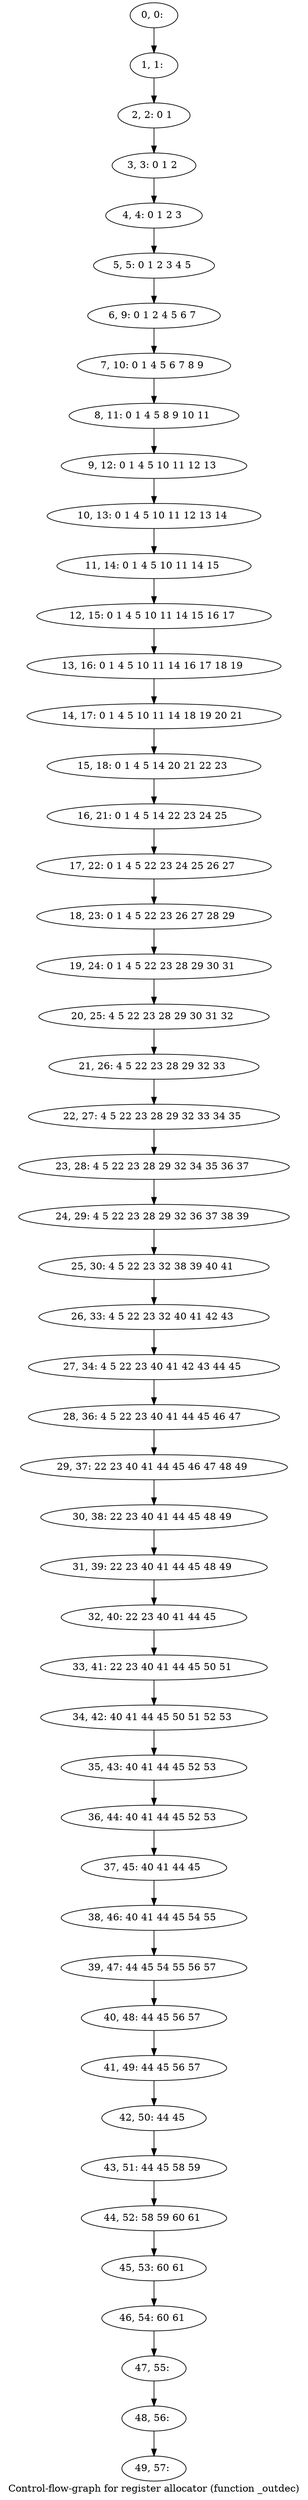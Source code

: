 digraph G {
graph [label="Control-flow-graph for register allocator (function _outdec)"]
0[label="0, 0: "];
1[label="1, 1: "];
2[label="2, 2: 0 1 "];
3[label="3, 3: 0 1 2 "];
4[label="4, 4: 0 1 2 3 "];
5[label="5, 5: 0 1 2 3 4 5 "];
6[label="6, 9: 0 1 2 4 5 6 7 "];
7[label="7, 10: 0 1 4 5 6 7 8 9 "];
8[label="8, 11: 0 1 4 5 8 9 10 11 "];
9[label="9, 12: 0 1 4 5 10 11 12 13 "];
10[label="10, 13: 0 1 4 5 10 11 12 13 14 "];
11[label="11, 14: 0 1 4 5 10 11 14 15 "];
12[label="12, 15: 0 1 4 5 10 11 14 15 16 17 "];
13[label="13, 16: 0 1 4 5 10 11 14 16 17 18 19 "];
14[label="14, 17: 0 1 4 5 10 11 14 18 19 20 21 "];
15[label="15, 18: 0 1 4 5 14 20 21 22 23 "];
16[label="16, 21: 0 1 4 5 14 22 23 24 25 "];
17[label="17, 22: 0 1 4 5 22 23 24 25 26 27 "];
18[label="18, 23: 0 1 4 5 22 23 26 27 28 29 "];
19[label="19, 24: 0 1 4 5 22 23 28 29 30 31 "];
20[label="20, 25: 4 5 22 23 28 29 30 31 32 "];
21[label="21, 26: 4 5 22 23 28 29 32 33 "];
22[label="22, 27: 4 5 22 23 28 29 32 33 34 35 "];
23[label="23, 28: 4 5 22 23 28 29 32 34 35 36 37 "];
24[label="24, 29: 4 5 22 23 28 29 32 36 37 38 39 "];
25[label="25, 30: 4 5 22 23 32 38 39 40 41 "];
26[label="26, 33: 4 5 22 23 32 40 41 42 43 "];
27[label="27, 34: 4 5 22 23 40 41 42 43 44 45 "];
28[label="28, 36: 4 5 22 23 40 41 44 45 46 47 "];
29[label="29, 37: 22 23 40 41 44 45 46 47 48 49 "];
30[label="30, 38: 22 23 40 41 44 45 48 49 "];
31[label="31, 39: 22 23 40 41 44 45 48 49 "];
32[label="32, 40: 22 23 40 41 44 45 "];
33[label="33, 41: 22 23 40 41 44 45 50 51 "];
34[label="34, 42: 40 41 44 45 50 51 52 53 "];
35[label="35, 43: 40 41 44 45 52 53 "];
36[label="36, 44: 40 41 44 45 52 53 "];
37[label="37, 45: 40 41 44 45 "];
38[label="38, 46: 40 41 44 45 54 55 "];
39[label="39, 47: 44 45 54 55 56 57 "];
40[label="40, 48: 44 45 56 57 "];
41[label="41, 49: 44 45 56 57 "];
42[label="42, 50: 44 45 "];
43[label="43, 51: 44 45 58 59 "];
44[label="44, 52: 58 59 60 61 "];
45[label="45, 53: 60 61 "];
46[label="46, 54: 60 61 "];
47[label="47, 55: "];
48[label="48, 56: "];
49[label="49, 57: "];
0->1 ;
1->2 ;
2->3 ;
3->4 ;
4->5 ;
5->6 ;
6->7 ;
7->8 ;
8->9 ;
9->10 ;
10->11 ;
11->12 ;
12->13 ;
13->14 ;
14->15 ;
15->16 ;
16->17 ;
17->18 ;
18->19 ;
19->20 ;
20->21 ;
21->22 ;
22->23 ;
23->24 ;
24->25 ;
25->26 ;
26->27 ;
27->28 ;
28->29 ;
29->30 ;
30->31 ;
31->32 ;
32->33 ;
33->34 ;
34->35 ;
35->36 ;
36->37 ;
37->38 ;
38->39 ;
39->40 ;
40->41 ;
41->42 ;
42->43 ;
43->44 ;
44->45 ;
45->46 ;
46->47 ;
47->48 ;
48->49 ;
}
